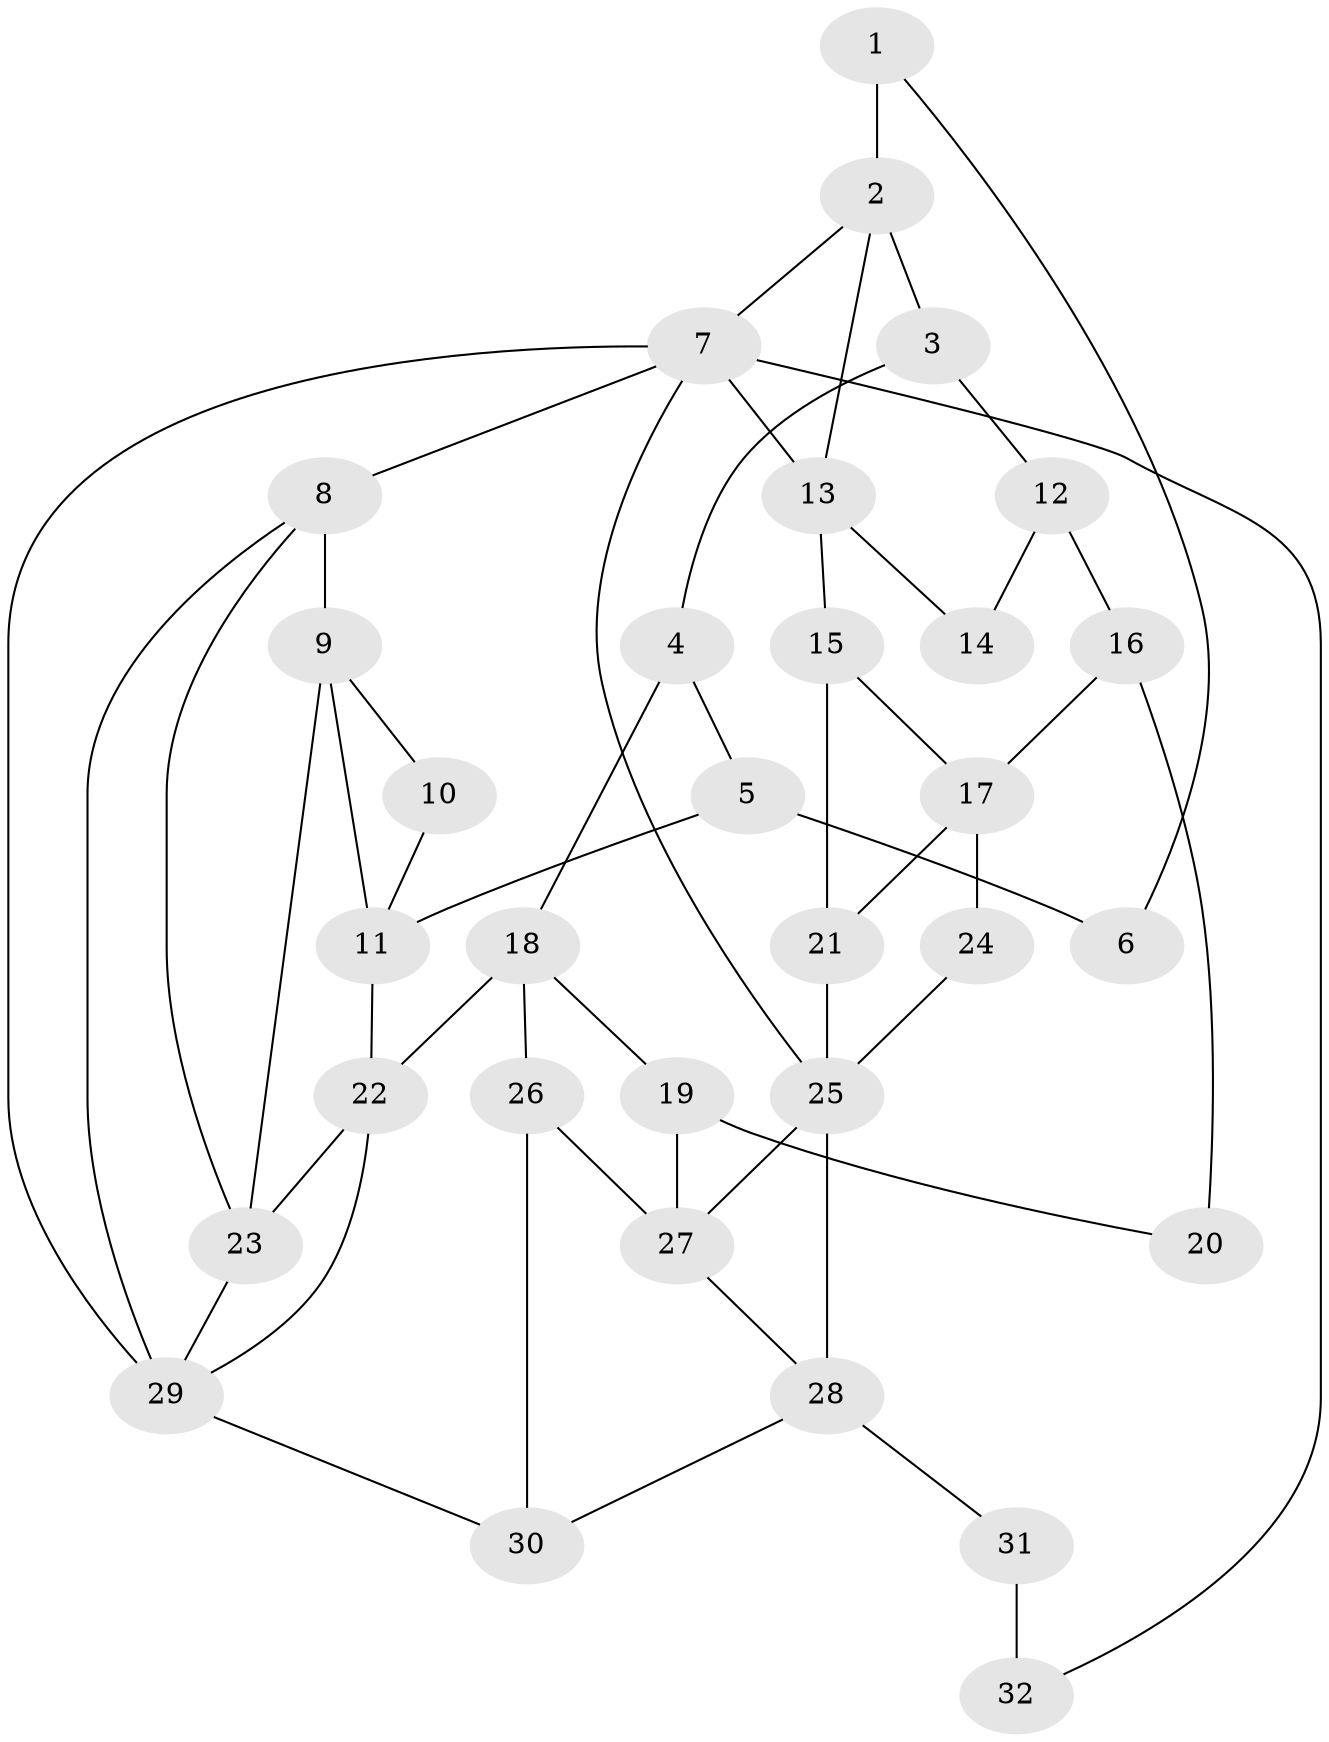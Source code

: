 // original degree distribution, {3: 0.03773584905660377, 4: 0.2358490566037736, 5: 0.4716981132075472, 6: 0.25471698113207547}
// Generated by graph-tools (version 1.1) at 2025/54/03/04/25 22:54:15]
// undirected, 32 vertices, 53 edges
graph export_dot {
  node [color=gray90,style=filled];
  1;
  2;
  3;
  4;
  5;
  6;
  7;
  8;
  9;
  10;
  11;
  12;
  13;
  14;
  15;
  16;
  17;
  18;
  19;
  20;
  21;
  22;
  23;
  24;
  25;
  26;
  27;
  28;
  29;
  30;
  31;
  32;
  1 -- 2 [weight=3.0];
  1 -- 6 [weight=1.0];
  2 -- 3 [weight=1.0];
  2 -- 7 [weight=1.0];
  2 -- 13 [weight=1.0];
  3 -- 4 [weight=2.0];
  3 -- 12 [weight=1.0];
  4 -- 5 [weight=2.0];
  4 -- 18 [weight=2.0];
  5 -- 6 [weight=2.0];
  5 -- 11 [weight=2.0];
  7 -- 8 [weight=1.0];
  7 -- 13 [weight=2.0];
  7 -- 25 [weight=1.0];
  7 -- 29 [weight=2.0];
  7 -- 32 [weight=2.0];
  8 -- 9 [weight=2.0];
  8 -- 23 [weight=1.0];
  8 -- 29 [weight=1.0];
  9 -- 10 [weight=2.0];
  9 -- 11 [weight=1.0];
  9 -- 23 [weight=1.0];
  10 -- 11 [weight=1.0];
  11 -- 22 [weight=1.0];
  12 -- 14 [weight=1.0];
  12 -- 16 [weight=2.0];
  13 -- 14 [weight=1.0];
  13 -- 15 [weight=1.0];
  15 -- 17 [weight=1.0];
  15 -- 21 [weight=2.0];
  16 -- 17 [weight=2.0];
  16 -- 20 [weight=2.0];
  17 -- 21 [weight=1.0];
  17 -- 24 [weight=2.0];
  18 -- 19 [weight=1.0];
  18 -- 22 [weight=2.0];
  18 -- 26 [weight=1.0];
  19 -- 20 [weight=1.0];
  19 -- 27 [weight=2.0];
  21 -- 25 [weight=1.0];
  22 -- 23 [weight=2.0];
  22 -- 29 [weight=1.0];
  23 -- 29 [weight=1.0];
  24 -- 25 [weight=1.0];
  25 -- 27 [weight=1.0];
  25 -- 28 [weight=2.0];
  26 -- 27 [weight=2.0];
  26 -- 30 [weight=1.0];
  27 -- 28 [weight=1.0];
  28 -- 30 [weight=1.0];
  28 -- 31 [weight=2.0];
  29 -- 30 [weight=1.0];
  31 -- 32 [weight=4.0];
}
